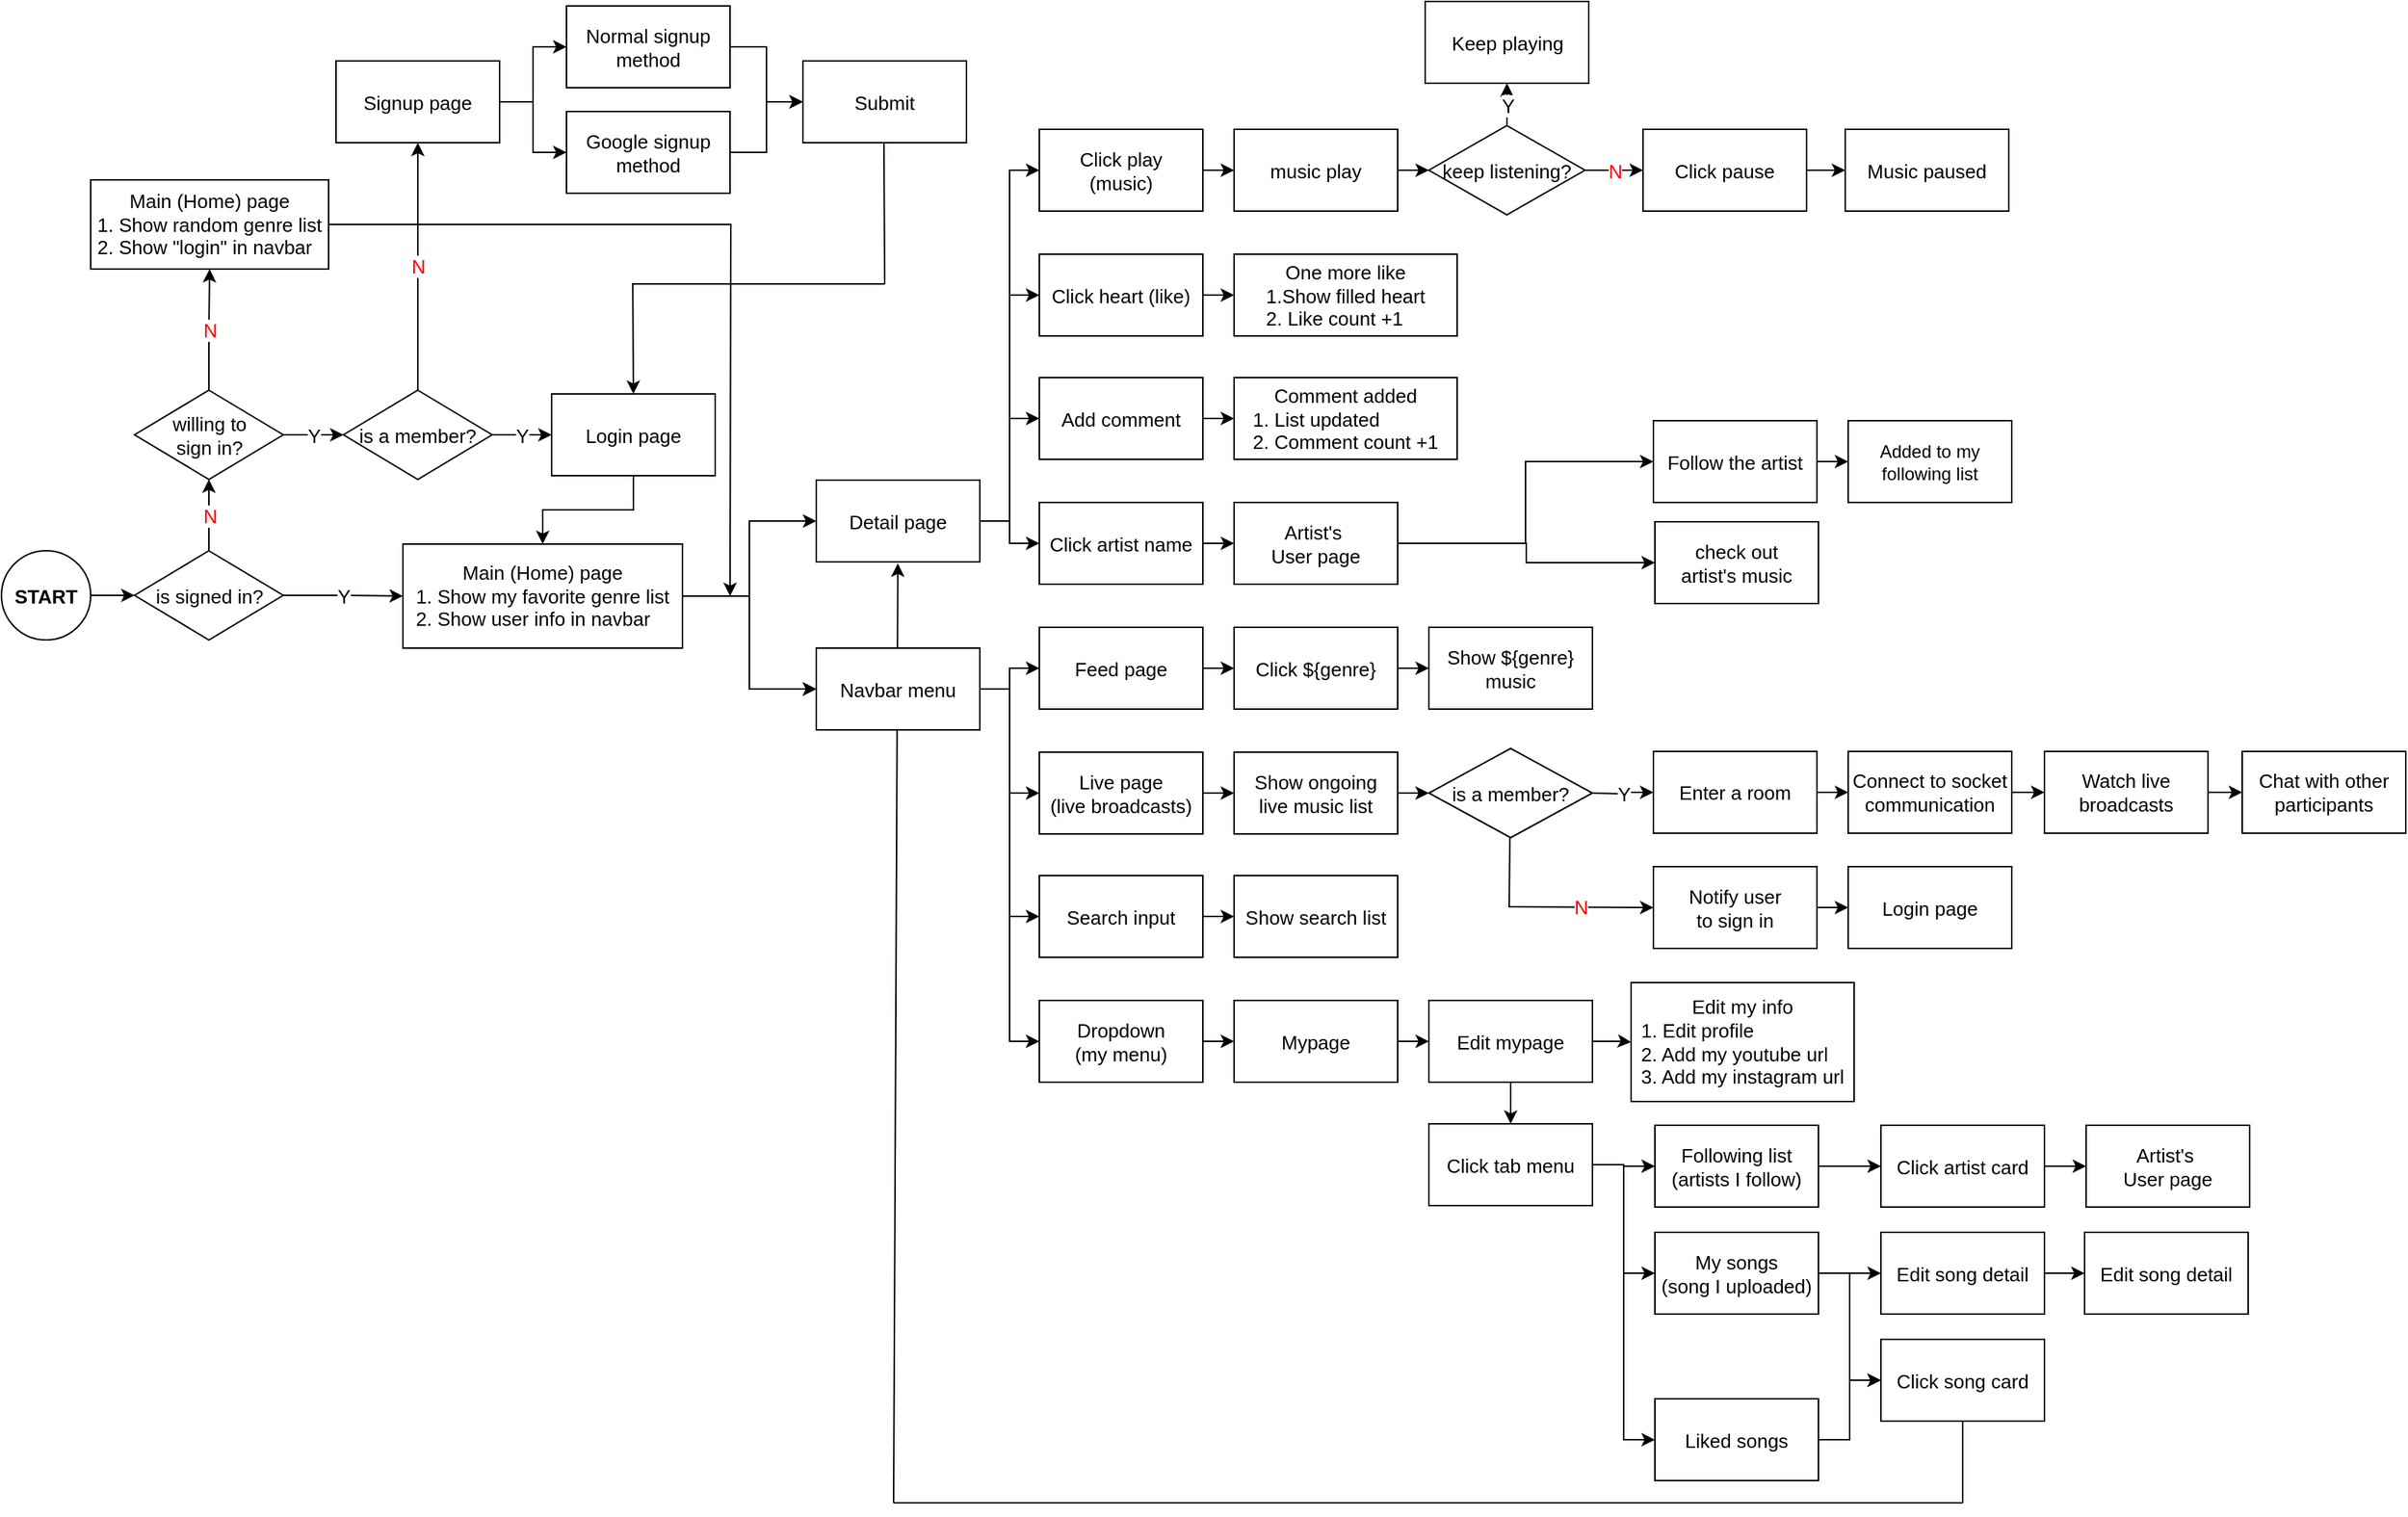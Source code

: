 <mxfile version="20.0.4" type="github"><diagram id="C5RBs43oDa-KdzZeNtuy" name="Page-1"><mxGraphModel dx="1042" dy="988" grid="1" gridSize="10" guides="1" tooltips="1" connect="1" arrows="1" fold="1" page="1" pageScale="1" pageWidth="1169" pageHeight="827" math="0" shadow="0"><root><mxCell id="WIyWlLk6GJQsqaUBKTNV-0"/><mxCell id="WIyWlLk6GJQsqaUBKTNV-1" parent="WIyWlLk6GJQsqaUBKTNV-0"/><mxCell id="iDU3-oRrp1_YGWE-1CPB-9" value="" style="edgeStyle=orthogonalEdgeStyle;rounded=0;orthogonalLoop=1;jettySize=auto;html=1;fontSize=13;" edge="1" parent="WIyWlLk6GJQsqaUBKTNV-1" source="iDU3-oRrp1_YGWE-1CPB-0" target="iDU3-oRrp1_YGWE-1CPB-1"><mxGeometry relative="1" as="geometry"/></mxCell><mxCell id="iDU3-oRrp1_YGWE-1CPB-0" value="START" style="ellipse;whiteSpace=wrap;html=1;aspect=fixed;fontSize=13;fontStyle=1" vertex="1" parent="WIyWlLk6GJQsqaUBKTNV-1"><mxGeometry x="81" y="419.5" width="60" height="60" as="geometry"/></mxCell><mxCell id="iDU3-oRrp1_YGWE-1CPB-12" value="Y" style="edgeStyle=orthogonalEdgeStyle;rounded=0;orthogonalLoop=1;jettySize=auto;html=1;fontSize=13;" edge="1" parent="WIyWlLk6GJQsqaUBKTNV-1" source="iDU3-oRrp1_YGWE-1CPB-1" target="iDU3-oRrp1_YGWE-1CPB-11"><mxGeometry relative="1" as="geometry"/></mxCell><mxCell id="iDU3-oRrp1_YGWE-1CPB-145" value="N" style="edgeStyle=orthogonalEdgeStyle;rounded=0;orthogonalLoop=1;jettySize=auto;html=1;fontSize=13;fontColor=#FF0000;" edge="1" parent="WIyWlLk6GJQsqaUBKTNV-1" source="iDU3-oRrp1_YGWE-1CPB-1" target="iDU3-oRrp1_YGWE-1CPB-137"><mxGeometry relative="1" as="geometry"/></mxCell><mxCell id="iDU3-oRrp1_YGWE-1CPB-1" value="is signed in?" style="rhombus;whiteSpace=wrap;html=1;fontSize=13;" vertex="1" parent="WIyWlLk6GJQsqaUBKTNV-1"><mxGeometry x="170.5" y="419.5" width="100" height="60" as="geometry"/></mxCell><mxCell id="iDU3-oRrp1_YGWE-1CPB-25" value="Y" style="edgeStyle=orthogonalEdgeStyle;rounded=0;orthogonalLoop=1;jettySize=auto;html=1;fontSize=13;" edge="1" parent="WIyWlLk6GJQsqaUBKTNV-1" source="iDU3-oRrp1_YGWE-1CPB-2" target="iDU3-oRrp1_YGWE-1CPB-24"><mxGeometry relative="1" as="geometry"/></mxCell><mxCell id="iDU3-oRrp1_YGWE-1CPB-148" value="&lt;font color=&quot;#ff0000&quot; style=&quot;font-size: 13px;&quot;&gt;N&lt;/font&gt;" style="edgeStyle=orthogonalEdgeStyle;rounded=0;orthogonalLoop=1;jettySize=auto;html=1;fontSize=13;fontColor=#000000;" edge="1" parent="WIyWlLk6GJQsqaUBKTNV-1" source="iDU3-oRrp1_YGWE-1CPB-2" target="iDU3-oRrp1_YGWE-1CPB-28"><mxGeometry relative="1" as="geometry"/></mxCell><mxCell id="iDU3-oRrp1_YGWE-1CPB-2" value="is a member?" style="rhombus;whiteSpace=wrap;html=1;fontSize=13;" vertex="1" parent="WIyWlLk6GJQsqaUBKTNV-1"><mxGeometry x="311" y="311.5" width="100" height="60" as="geometry"/></mxCell><mxCell id="iDU3-oRrp1_YGWE-1CPB-38" value="" style="edgeStyle=orthogonalEdgeStyle;rounded=0;orthogonalLoop=1;jettySize=auto;html=1;fontSize=13;" edge="1" parent="WIyWlLk6GJQsqaUBKTNV-1" source="iDU3-oRrp1_YGWE-1CPB-11" target="iDU3-oRrp1_YGWE-1CPB-36"><mxGeometry relative="1" as="geometry"/></mxCell><mxCell id="iDU3-oRrp1_YGWE-1CPB-39" value="" style="edgeStyle=orthogonalEdgeStyle;rounded=0;orthogonalLoop=1;jettySize=auto;html=1;fontSize=13;" edge="1" parent="WIyWlLk6GJQsqaUBKTNV-1" source="iDU3-oRrp1_YGWE-1CPB-11" target="iDU3-oRrp1_YGWE-1CPB-36"><mxGeometry relative="1" as="geometry"/></mxCell><mxCell id="iDU3-oRrp1_YGWE-1CPB-40" style="edgeStyle=orthogonalEdgeStyle;rounded=0;orthogonalLoop=1;jettySize=auto;html=1;fontSize=13;" edge="1" parent="WIyWlLk6GJQsqaUBKTNV-1" source="iDU3-oRrp1_YGWE-1CPB-11" target="iDU3-oRrp1_YGWE-1CPB-35"><mxGeometry relative="1" as="geometry"/></mxCell><mxCell id="iDU3-oRrp1_YGWE-1CPB-11" value="Main (Home) page&lt;br style=&quot;font-size: 13px;&quot;&gt;&lt;div style=&quot;text-align: left; font-size: 13px;&quot;&gt;&lt;span style=&quot;background-color: initial; font-size: 13px;&quot;&gt;1. Show my favorite genre list&lt;/span&gt;&lt;/div&gt;&lt;div style=&quot;text-align: left; font-size: 13px;&quot;&gt;&lt;span style=&quot;background-color: initial; font-size: 13px;&quot;&gt;2. Show user info in navbar&lt;/span&gt;&lt;/div&gt;" style="whiteSpace=wrap;html=1;fontSize=13;" vertex="1" parent="WIyWlLk6GJQsqaUBKTNV-1"><mxGeometry x="351" y="415" width="188" height="70" as="geometry"/></mxCell><mxCell id="iDU3-oRrp1_YGWE-1CPB-149" style="edgeStyle=orthogonalEdgeStyle;rounded=0;orthogonalLoop=1;jettySize=auto;html=1;fontSize=13;fontColor=#FF0000;" edge="1" parent="WIyWlLk6GJQsqaUBKTNV-1" source="iDU3-oRrp1_YGWE-1CPB-21"><mxGeometry relative="1" as="geometry"><mxPoint x="571" y="450" as="targetPoint"/></mxGeometry></mxCell><mxCell id="iDU3-oRrp1_YGWE-1CPB-21" value="Main (Home) page&lt;br style=&quot;font-size: 13px;&quot;&gt;&lt;div style=&quot;text-align: left; font-size: 13px;&quot;&gt;&lt;span style=&quot;background-color: initial; font-size: 13px;&quot;&gt;1. Show random genre list&lt;/span&gt;&lt;/div&gt;&lt;div style=&quot;text-align: left; font-size: 13px;&quot;&gt;&lt;span style=&quot;background-color: initial; font-size: 13px;&quot;&gt;2. Show &quot;login&quot; in navbar&lt;/span&gt;&lt;/div&gt;" style="whiteSpace=wrap;html=1;fontSize=13;" vertex="1" parent="WIyWlLk6GJQsqaUBKTNV-1"><mxGeometry x="141" y="170" width="160" height="60" as="geometry"/></mxCell><mxCell id="iDU3-oRrp1_YGWE-1CPB-31" style="edgeStyle=orthogonalEdgeStyle;rounded=0;orthogonalLoop=1;jettySize=auto;html=1;fontSize=13;" edge="1" parent="WIyWlLk6GJQsqaUBKTNV-1" source="iDU3-oRrp1_YGWE-1CPB-24" target="iDU3-oRrp1_YGWE-1CPB-11"><mxGeometry relative="1" as="geometry"/></mxCell><mxCell id="iDU3-oRrp1_YGWE-1CPB-24" value="Login page" style="whiteSpace=wrap;html=1;fontSize=13;" vertex="1" parent="WIyWlLk6GJQsqaUBKTNV-1"><mxGeometry x="451" y="314" width="110" height="55" as="geometry"/></mxCell><mxCell id="iDU3-oRrp1_YGWE-1CPB-240" style="edgeStyle=orthogonalEdgeStyle;rounded=0;orthogonalLoop=1;jettySize=auto;html=1;entryX=0;entryY=0.5;entryDx=0;entryDy=0;fontFamily=Tahoma;fontSize=13;fontColor=#FF0000;" edge="1" parent="WIyWlLk6GJQsqaUBKTNV-1" source="iDU3-oRrp1_YGWE-1CPB-28" target="iDU3-oRrp1_YGWE-1CPB-238"><mxGeometry relative="1" as="geometry"/></mxCell><mxCell id="iDU3-oRrp1_YGWE-1CPB-241" style="edgeStyle=orthogonalEdgeStyle;rounded=0;orthogonalLoop=1;jettySize=auto;html=1;entryX=0;entryY=0.5;entryDx=0;entryDy=0;fontFamily=Tahoma;fontSize=13;fontColor=#FF0000;" edge="1" parent="WIyWlLk6GJQsqaUBKTNV-1" source="iDU3-oRrp1_YGWE-1CPB-28" target="iDU3-oRrp1_YGWE-1CPB-239"><mxGeometry relative="1" as="geometry"/></mxCell><mxCell id="iDU3-oRrp1_YGWE-1CPB-28" value="Signup page" style="whiteSpace=wrap;html=1;fontSize=13;" vertex="1" parent="WIyWlLk6GJQsqaUBKTNV-1"><mxGeometry x="306" y="90" width="110" height="55" as="geometry"/></mxCell><mxCell id="iDU3-oRrp1_YGWE-1CPB-177" value="" style="edgeStyle=orthogonalEdgeStyle;rounded=0;orthogonalLoop=1;jettySize=auto;html=1;fontSize=13;fontColor=#000000;" edge="1" parent="WIyWlLk6GJQsqaUBKTNV-1" source="iDU3-oRrp1_YGWE-1CPB-32" target="iDU3-oRrp1_YGWE-1CPB-101"><mxGeometry relative="1" as="geometry"/></mxCell><mxCell id="iDU3-oRrp1_YGWE-1CPB-32" value="Feed page" style="whiteSpace=wrap;html=1;fontSize=13;" vertex="1" parent="WIyWlLk6GJQsqaUBKTNV-1"><mxGeometry x="779" y="471" width="110" height="55" as="geometry"/></mxCell><mxCell id="iDU3-oRrp1_YGWE-1CPB-181" value="" style="edgeStyle=orthogonalEdgeStyle;rounded=0;orthogonalLoop=1;jettySize=auto;html=1;fontSize=13;fontColor=#000000;" edge="1" parent="WIyWlLk6GJQsqaUBKTNV-1" source="iDU3-oRrp1_YGWE-1CPB-33" target="iDU3-oRrp1_YGWE-1CPB-150"><mxGeometry relative="1" as="geometry"/></mxCell><mxCell id="iDU3-oRrp1_YGWE-1CPB-33" value="Search input" style="whiteSpace=wrap;html=1;fontSize=13;" vertex="1" parent="WIyWlLk6GJQsqaUBKTNV-1"><mxGeometry x="779" y="638" width="110" height="55" as="geometry"/></mxCell><mxCell id="iDU3-oRrp1_YGWE-1CPB-179" value="" style="edgeStyle=orthogonalEdgeStyle;rounded=0;orthogonalLoop=1;jettySize=auto;html=1;fontSize=13;fontColor=#000000;" edge="1" parent="WIyWlLk6GJQsqaUBKTNV-1" source="iDU3-oRrp1_YGWE-1CPB-34" target="iDU3-oRrp1_YGWE-1CPB-103"><mxGeometry relative="1" as="geometry"/></mxCell><mxCell id="iDU3-oRrp1_YGWE-1CPB-34" value="Live page&lt;br style=&quot;font-size: 13px;&quot;&gt;(live broadcasts)" style="whiteSpace=wrap;html=1;fontSize=13;" vertex="1" parent="WIyWlLk6GJQsqaUBKTNV-1"><mxGeometry x="779" y="555" width="110" height="55" as="geometry"/></mxCell><mxCell id="iDU3-oRrp1_YGWE-1CPB-50" style="edgeStyle=orthogonalEdgeStyle;rounded=0;orthogonalLoop=1;jettySize=auto;html=1;entryX=0;entryY=0.5;entryDx=0;entryDy=0;fontSize=13;" edge="1" parent="WIyWlLk6GJQsqaUBKTNV-1" source="iDU3-oRrp1_YGWE-1CPB-35" target="iDU3-oRrp1_YGWE-1CPB-49"><mxGeometry relative="1" as="geometry"/></mxCell><mxCell id="iDU3-oRrp1_YGWE-1CPB-51" style="edgeStyle=orthogonalEdgeStyle;rounded=0;orthogonalLoop=1;jettySize=auto;html=1;entryX=0;entryY=0.5;entryDx=0;entryDy=0;fontSize=13;" edge="1" parent="WIyWlLk6GJQsqaUBKTNV-1" source="iDU3-oRrp1_YGWE-1CPB-35" target="iDU3-oRrp1_YGWE-1CPB-48"><mxGeometry relative="1" as="geometry"/></mxCell><mxCell id="iDU3-oRrp1_YGWE-1CPB-52" style="edgeStyle=orthogonalEdgeStyle;rounded=0;orthogonalLoop=1;jettySize=auto;html=1;entryX=0;entryY=0.5;entryDx=0;entryDy=0;fontSize=13;" edge="1" parent="WIyWlLk6GJQsqaUBKTNV-1" source="iDU3-oRrp1_YGWE-1CPB-35" target="iDU3-oRrp1_YGWE-1CPB-47"><mxGeometry relative="1" as="geometry"/></mxCell><mxCell id="iDU3-oRrp1_YGWE-1CPB-109" style="edgeStyle=orthogonalEdgeStyle;rounded=0;orthogonalLoop=1;jettySize=auto;html=1;entryX=0;entryY=0.5;entryDx=0;entryDy=0;fontSize=13;fontColor=#000000;" edge="1" parent="WIyWlLk6GJQsqaUBKTNV-1" source="iDU3-oRrp1_YGWE-1CPB-35" target="iDU3-oRrp1_YGWE-1CPB-108"><mxGeometry relative="1" as="geometry"/></mxCell><mxCell id="iDU3-oRrp1_YGWE-1CPB-35" value="Detail page" style="whiteSpace=wrap;html=1;fontSize=13;" vertex="1" parent="WIyWlLk6GJQsqaUBKTNV-1"><mxGeometry x="629" y="372" width="110" height="55" as="geometry"/></mxCell><mxCell id="iDU3-oRrp1_YGWE-1CPB-41" value="" style="edgeStyle=orthogonalEdgeStyle;rounded=0;orthogonalLoop=1;jettySize=auto;html=1;fontSize=13;" edge="1" parent="WIyWlLk6GJQsqaUBKTNV-1" source="iDU3-oRrp1_YGWE-1CPB-36" target="iDU3-oRrp1_YGWE-1CPB-32"><mxGeometry relative="1" as="geometry"/></mxCell><mxCell id="iDU3-oRrp1_YGWE-1CPB-42" style="edgeStyle=orthogonalEdgeStyle;rounded=0;orthogonalLoop=1;jettySize=auto;html=1;entryX=0;entryY=0.5;entryDx=0;entryDy=0;fontSize=13;" edge="1" parent="WIyWlLk6GJQsqaUBKTNV-1" source="iDU3-oRrp1_YGWE-1CPB-36" target="iDU3-oRrp1_YGWE-1CPB-34"><mxGeometry relative="1" as="geometry"/></mxCell><mxCell id="iDU3-oRrp1_YGWE-1CPB-46" style="edgeStyle=orthogonalEdgeStyle;rounded=0;orthogonalLoop=1;jettySize=auto;html=1;entryX=0;entryY=0.5;entryDx=0;entryDy=0;fontSize=13;" edge="1" parent="WIyWlLk6GJQsqaUBKTNV-1" source="iDU3-oRrp1_YGWE-1CPB-36" target="iDU3-oRrp1_YGWE-1CPB-33"><mxGeometry relative="1" as="geometry"/></mxCell><mxCell id="iDU3-oRrp1_YGWE-1CPB-167" style="edgeStyle=orthogonalEdgeStyle;rounded=0;orthogonalLoop=1;jettySize=auto;html=1;entryX=0;entryY=0.5;entryDx=0;entryDy=0;fontSize=13;fontColor=#FF0000;" edge="1" parent="WIyWlLk6GJQsqaUBKTNV-1" source="iDU3-oRrp1_YGWE-1CPB-36" target="iDU3-oRrp1_YGWE-1CPB-164"><mxGeometry relative="1" as="geometry"/></mxCell><mxCell id="iDU3-oRrp1_YGWE-1CPB-68" style="edgeStyle=orthogonalEdgeStyle;rounded=0;orthogonalLoop=1;jettySize=auto;html=1;entryX=0;entryY=0.5;entryDx=0;entryDy=0;fontSize=13;" edge="1" parent="WIyWlLk6GJQsqaUBKTNV-1" source="iDU3-oRrp1_YGWE-1CPB-47" target="iDU3-oRrp1_YGWE-1CPB-62"><mxGeometry relative="1" as="geometry"/></mxCell><mxCell id="iDU3-oRrp1_YGWE-1CPB-47" value="Click play&lt;br style=&quot;font-size: 13px;&quot;&gt;(music)" style="whiteSpace=wrap;html=1;fontSize=13;" vertex="1" parent="WIyWlLk6GJQsqaUBKTNV-1"><mxGeometry x="779" y="136" width="110" height="55" as="geometry"/></mxCell><mxCell id="iDU3-oRrp1_YGWE-1CPB-215" value="" style="edgeStyle=orthogonalEdgeStyle;rounded=0;orthogonalLoop=1;jettySize=auto;html=1;fontSize=13;fontColor=#FF0000;" edge="1" parent="WIyWlLk6GJQsqaUBKTNV-1" source="iDU3-oRrp1_YGWE-1CPB-48" target="iDU3-oRrp1_YGWE-1CPB-115"><mxGeometry relative="1" as="geometry"/></mxCell><mxCell id="iDU3-oRrp1_YGWE-1CPB-48" value="Click heart (like)" style="whiteSpace=wrap;html=1;fontSize=13;" vertex="1" parent="WIyWlLk6GJQsqaUBKTNV-1"><mxGeometry x="779" y="220" width="110" height="55" as="geometry"/></mxCell><mxCell id="iDU3-oRrp1_YGWE-1CPB-95" style="edgeStyle=orthogonalEdgeStyle;rounded=0;orthogonalLoop=1;jettySize=auto;html=1;fontSize=13;fontColor=#000000;" edge="1" parent="WIyWlLk6GJQsqaUBKTNV-1" source="iDU3-oRrp1_YGWE-1CPB-49" target="iDU3-oRrp1_YGWE-1CPB-55"><mxGeometry relative="1" as="geometry"/></mxCell><mxCell id="iDU3-oRrp1_YGWE-1CPB-49" value="Add comment" style="whiteSpace=wrap;html=1;fontSize=13;" vertex="1" parent="WIyWlLk6GJQsqaUBKTNV-1"><mxGeometry x="779" y="303" width="110" height="55" as="geometry"/></mxCell><mxCell id="iDU3-oRrp1_YGWE-1CPB-55" value="Comment added&lt;br style=&quot;font-size: 13px;&quot;&gt;&lt;div style=&quot;text-align: left; font-size: 13px;&quot;&gt;&lt;span style=&quot;background-color: initial; font-size: 13px;&quot;&gt;1. List updated&lt;/span&gt;&lt;/div&gt;&lt;div style=&quot;text-align: left; font-size: 13px;&quot;&gt;&lt;span style=&quot;background-color: initial; font-size: 13px;&quot;&gt;2. Comment count +1&lt;/span&gt;&lt;/div&gt;" style="whiteSpace=wrap;html=1;fontSize=13;" vertex="1" parent="WIyWlLk6GJQsqaUBKTNV-1"><mxGeometry x="910" y="303" width="150" height="55" as="geometry"/></mxCell><mxCell id="iDU3-oRrp1_YGWE-1CPB-172" value="" style="edgeStyle=orthogonalEdgeStyle;rounded=0;orthogonalLoop=1;jettySize=auto;html=1;fontSize=13;fontColor=#FF0000;" edge="1" parent="WIyWlLk6GJQsqaUBKTNV-1" source="iDU3-oRrp1_YGWE-1CPB-62" target="iDU3-oRrp1_YGWE-1CPB-65"><mxGeometry relative="1" as="geometry"/></mxCell><mxCell id="iDU3-oRrp1_YGWE-1CPB-62" value="music play" style="whiteSpace=wrap;html=1;fontSize=13;" vertex="1" parent="WIyWlLk6GJQsqaUBKTNV-1"><mxGeometry x="910" y="136" width="110" height="55" as="geometry"/></mxCell><mxCell id="iDU3-oRrp1_YGWE-1CPB-72" value="" style="edgeStyle=orthogonalEdgeStyle;rounded=0;orthogonalLoop=1;jettySize=auto;html=1;fontSize=13;" edge="1" parent="WIyWlLk6GJQsqaUBKTNV-1" source="iDU3-oRrp1_YGWE-1CPB-63" target="iDU3-oRrp1_YGWE-1CPB-64"><mxGeometry relative="1" as="geometry"/></mxCell><mxCell id="iDU3-oRrp1_YGWE-1CPB-63" value="Click pause" style="whiteSpace=wrap;html=1;fontSize=13;" vertex="1" parent="WIyWlLk6GJQsqaUBKTNV-1"><mxGeometry x="1185" y="136" width="110" height="55" as="geometry"/></mxCell><mxCell id="iDU3-oRrp1_YGWE-1CPB-64" value="Music paused" style="whiteSpace=wrap;html=1;fontSize=13;" vertex="1" parent="WIyWlLk6GJQsqaUBKTNV-1"><mxGeometry x="1321" y="136" width="110" height="55" as="geometry"/></mxCell><mxCell id="iDU3-oRrp1_YGWE-1CPB-173" value="N" style="edgeStyle=orthogonalEdgeStyle;rounded=0;orthogonalLoop=1;jettySize=auto;html=1;fontSize=13;fontColor=#FF0000;" edge="1" parent="WIyWlLk6GJQsqaUBKTNV-1" source="iDU3-oRrp1_YGWE-1CPB-65" target="iDU3-oRrp1_YGWE-1CPB-63"><mxGeometry relative="1" as="geometry"/></mxCell><mxCell id="iDU3-oRrp1_YGWE-1CPB-174" value="&lt;font color=&quot;#000000&quot; style=&quot;font-size: 13px;&quot;&gt;Y&lt;/font&gt;" style="edgeStyle=orthogonalEdgeStyle;rounded=0;orthogonalLoop=1;jettySize=auto;html=1;fontSize=13;fontColor=#FF0000;" edge="1" parent="WIyWlLk6GJQsqaUBKTNV-1" source="iDU3-oRrp1_YGWE-1CPB-65" target="iDU3-oRrp1_YGWE-1CPB-91"><mxGeometry relative="1" as="geometry"/></mxCell><mxCell id="iDU3-oRrp1_YGWE-1CPB-65" value="keep listening?" style="rhombus;whiteSpace=wrap;html=1;fontSize=13;" vertex="1" parent="WIyWlLk6GJQsqaUBKTNV-1"><mxGeometry x="1041" y="133.5" width="105" height="60" as="geometry"/></mxCell><mxCell id="iDU3-oRrp1_YGWE-1CPB-91" value="Keep playing" style="whiteSpace=wrap;html=1;fontSize=13;" vertex="1" parent="WIyWlLk6GJQsqaUBKTNV-1"><mxGeometry x="1038.5" y="50" width="110" height="55" as="geometry"/></mxCell><mxCell id="iDU3-oRrp1_YGWE-1CPB-178" value="" style="edgeStyle=orthogonalEdgeStyle;rounded=0;orthogonalLoop=1;jettySize=auto;html=1;fontSize=13;fontColor=#000000;" edge="1" parent="WIyWlLk6GJQsqaUBKTNV-1" source="iDU3-oRrp1_YGWE-1CPB-101" target="iDU3-oRrp1_YGWE-1CPB-132"><mxGeometry relative="1" as="geometry"/></mxCell><mxCell id="iDU3-oRrp1_YGWE-1CPB-101" value="Click ${genre}" style="whiteSpace=wrap;html=1;fontSize=13;" vertex="1" parent="WIyWlLk6GJQsqaUBKTNV-1"><mxGeometry x="910" y="471" width="110" height="55" as="geometry"/></mxCell><mxCell id="iDU3-oRrp1_YGWE-1CPB-210" value="" style="edgeStyle=orthogonalEdgeStyle;rounded=0;orthogonalLoop=1;jettySize=auto;html=1;fontSize=13;fontColor=#000000;" edge="1" parent="WIyWlLk6GJQsqaUBKTNV-1" source="iDU3-oRrp1_YGWE-1CPB-102" target="iDU3-oRrp1_YGWE-1CPB-130"><mxGeometry relative="1" as="geometry"/></mxCell><mxCell id="iDU3-oRrp1_YGWE-1CPB-102" value="Enter a room" style="whiteSpace=wrap;html=1;fontSize=13;" vertex="1" parent="WIyWlLk6GJQsqaUBKTNV-1"><mxGeometry x="1192" y="554.5" width="110" height="55" as="geometry"/></mxCell><mxCell id="iDU3-oRrp1_YGWE-1CPB-180" value="" style="edgeStyle=orthogonalEdgeStyle;rounded=0;orthogonalLoop=1;jettySize=auto;html=1;fontSize=13;fontColor=#000000;" edge="1" parent="WIyWlLk6GJQsqaUBKTNV-1" source="iDU3-oRrp1_YGWE-1CPB-103" target="iDU3-oRrp1_YGWE-1CPB-152"><mxGeometry relative="1" as="geometry"/></mxCell><mxCell id="iDU3-oRrp1_YGWE-1CPB-103" value="Show ongoing&lt;br style=&quot;font-size: 13px;&quot;&gt;live music list" style="whiteSpace=wrap;html=1;fontSize=13;" vertex="1" parent="WIyWlLk6GJQsqaUBKTNV-1"><mxGeometry x="910" y="555" width="110" height="55" as="geometry"/></mxCell><mxCell id="iDU3-oRrp1_YGWE-1CPB-175" value="" style="edgeStyle=orthogonalEdgeStyle;rounded=0;orthogonalLoop=1;jettySize=auto;html=1;fontSize=13;fontColor=#000000;" edge="1" parent="WIyWlLk6GJQsqaUBKTNV-1" source="iDU3-oRrp1_YGWE-1CPB-108" target="iDU3-oRrp1_YGWE-1CPB-114"><mxGeometry relative="1" as="geometry"/></mxCell><mxCell id="iDU3-oRrp1_YGWE-1CPB-108" value="Click artist name" style="whiteSpace=wrap;html=1;fontSize=13;" vertex="1" parent="WIyWlLk6GJQsqaUBKTNV-1"><mxGeometry x="779" y="387" width="110" height="55" as="geometry"/></mxCell><mxCell id="iDU3-oRrp1_YGWE-1CPB-234" style="edgeStyle=orthogonalEdgeStyle;rounded=0;orthogonalLoop=1;jettySize=auto;html=1;entryX=0;entryY=0.5;entryDx=0;entryDy=0;fontFamily=Tahoma;fontSize=13;fontColor=#FF0000;" edge="1" parent="WIyWlLk6GJQsqaUBKTNV-1" source="iDU3-oRrp1_YGWE-1CPB-114" target="iDU3-oRrp1_YGWE-1CPB-116"><mxGeometry relative="1" as="geometry"/></mxCell><mxCell id="iDU3-oRrp1_YGWE-1CPB-235" style="edgeStyle=orthogonalEdgeStyle;rounded=0;orthogonalLoop=1;jettySize=auto;html=1;entryX=0;entryY=0.5;entryDx=0;entryDy=0;fontFamily=Tahoma;fontSize=13;fontColor=#FF0000;" edge="1" parent="WIyWlLk6GJQsqaUBKTNV-1" source="iDU3-oRrp1_YGWE-1CPB-114" target="iDU3-oRrp1_YGWE-1CPB-220"><mxGeometry relative="1" as="geometry"/></mxCell><mxCell id="iDU3-oRrp1_YGWE-1CPB-114" value="Artist's&amp;nbsp;&lt;br style=&quot;font-size: 13px;&quot;&gt;User page" style="whiteSpace=wrap;html=1;fontSize=13;" vertex="1" parent="WIyWlLk6GJQsqaUBKTNV-1"><mxGeometry x="910" y="387" width="110" height="55" as="geometry"/></mxCell><mxCell id="iDU3-oRrp1_YGWE-1CPB-115" value="One more like&lt;br style=&quot;font-size: 13px;&quot;&gt;&lt;div style=&quot;text-align: left; font-size: 13px;&quot;&gt;&lt;span style=&quot;background-color: initial; font-size: 13px;&quot;&gt;1.Show filled heart&lt;/span&gt;&lt;/div&gt;&lt;div style=&quot;text-align: left; font-size: 13px;&quot;&gt;&lt;span style=&quot;background-color: initial; font-size: 13px;&quot;&gt;2. Like count +1&lt;/span&gt;&lt;/div&gt;" style="whiteSpace=wrap;html=1;fontSize=13;" vertex="1" parent="WIyWlLk6GJQsqaUBKTNV-1"><mxGeometry x="910" y="220" width="150" height="55" as="geometry"/></mxCell><mxCell id="iDU3-oRrp1_YGWE-1CPB-237" value="" style="edgeStyle=orthogonalEdgeStyle;rounded=0;orthogonalLoop=1;jettySize=auto;html=1;fontFamily=Tahoma;fontSize=13;fontColor=#FF0000;" edge="1" parent="WIyWlLk6GJQsqaUBKTNV-1" source="iDU3-oRrp1_YGWE-1CPB-116" target="iDU3-oRrp1_YGWE-1CPB-236"><mxGeometry relative="1" as="geometry"/></mxCell><mxCell id="iDU3-oRrp1_YGWE-1CPB-116" value="Follow the artist" style="whiteSpace=wrap;html=1;fontSize=13;" vertex="1" parent="WIyWlLk6GJQsqaUBKTNV-1"><mxGeometry x="1192" y="332" width="110" height="55" as="geometry"/></mxCell><mxCell id="iDU3-oRrp1_YGWE-1CPB-118" value="Chat with other participants" style="whiteSpace=wrap;html=1;fontSize=13;" vertex="1" parent="WIyWlLk6GJQsqaUBKTNV-1"><mxGeometry x="1588" y="554.5" width="110" height="55" as="geometry"/></mxCell><mxCell id="iDU3-oRrp1_YGWE-1CPB-198" style="edgeStyle=orthogonalEdgeStyle;rounded=0;orthogonalLoop=1;jettySize=auto;html=1;entryX=0;entryY=0.5;entryDx=0;entryDy=0;fontSize=13;fontColor=#000000;" edge="1" parent="WIyWlLk6GJQsqaUBKTNV-1" source="iDU3-oRrp1_YGWE-1CPB-121" target="iDU3-oRrp1_YGWE-1CPB-126"><mxGeometry relative="1" as="geometry"/></mxCell><mxCell id="iDU3-oRrp1_YGWE-1CPB-199" style="edgeStyle=orthogonalEdgeStyle;rounded=0;orthogonalLoop=1;jettySize=auto;html=1;entryX=0;entryY=0.5;entryDx=0;entryDy=0;fontSize=13;fontColor=#000000;" edge="1" parent="WIyWlLk6GJQsqaUBKTNV-1" source="iDU3-oRrp1_YGWE-1CPB-121" target="iDU3-oRrp1_YGWE-1CPB-125"><mxGeometry relative="1" as="geometry"/></mxCell><mxCell id="iDU3-oRrp1_YGWE-1CPB-222" style="edgeStyle=orthogonalEdgeStyle;rounded=0;orthogonalLoop=1;jettySize=auto;html=1;entryX=0;entryY=0.5;entryDx=0;entryDy=0;fontSize=13;fontColor=#FF0000;" edge="1" parent="WIyWlLk6GJQsqaUBKTNV-1" source="iDU3-oRrp1_YGWE-1CPB-121" target="iDU3-oRrp1_YGWE-1CPB-124"><mxGeometry relative="1" as="geometry"/></mxCell><mxCell id="iDU3-oRrp1_YGWE-1CPB-121" value="Click tab menu" style="whiteSpace=wrap;html=1;fontSize=13;" vertex="1" parent="WIyWlLk6GJQsqaUBKTNV-1"><mxGeometry x="1041" y="805" width="110" height="55" as="geometry"/></mxCell><mxCell id="iDU3-oRrp1_YGWE-1CPB-202" value="" style="edgeStyle=orthogonalEdgeStyle;rounded=0;orthogonalLoop=1;jettySize=auto;html=1;fontSize=13;fontColor=#000000;" edge="1" parent="WIyWlLk6GJQsqaUBKTNV-1" source="iDU3-oRrp1_YGWE-1CPB-124" target="iDU3-oRrp1_YGWE-1CPB-160"><mxGeometry relative="1" as="geometry"/></mxCell><mxCell id="iDU3-oRrp1_YGWE-1CPB-124" value="Liked songs" style="whiteSpace=wrap;html=1;fontSize=13;" vertex="1" parent="WIyWlLk6GJQsqaUBKTNV-1"><mxGeometry x="1193" y="990" width="110" height="55" as="geometry"/></mxCell><mxCell id="iDU3-oRrp1_YGWE-1CPB-204" value="" style="edgeStyle=orthogonalEdgeStyle;rounded=0;orthogonalLoop=1;jettySize=auto;html=1;fontSize=13;fontColor=#000000;" edge="1" parent="WIyWlLk6GJQsqaUBKTNV-1" source="iDU3-oRrp1_YGWE-1CPB-125" target="iDU3-oRrp1_YGWE-1CPB-156"><mxGeometry relative="1" as="geometry"/></mxCell><mxCell id="iDU3-oRrp1_YGWE-1CPB-233" style="edgeStyle=orthogonalEdgeStyle;rounded=0;orthogonalLoop=1;jettySize=auto;html=1;entryX=0;entryY=0.5;entryDx=0;entryDy=0;fontSize=13;fontColor=#FF0000;" edge="1" parent="WIyWlLk6GJQsqaUBKTNV-1" source="iDU3-oRrp1_YGWE-1CPB-125" target="iDU3-oRrp1_YGWE-1CPB-160"><mxGeometry relative="1" as="geometry"/></mxCell><mxCell id="iDU3-oRrp1_YGWE-1CPB-125" value="My songs&lt;br style=&quot;font-size: 13px;&quot;&gt;(song I uploaded)" style="whiteSpace=wrap;html=1;fontSize=13;" vertex="1" parent="WIyWlLk6GJQsqaUBKTNV-1"><mxGeometry x="1193" y="878" width="110" height="55" as="geometry"/></mxCell><mxCell id="iDU3-oRrp1_YGWE-1CPB-203" value="" style="edgeStyle=orthogonalEdgeStyle;rounded=0;orthogonalLoop=1;jettySize=auto;html=1;fontSize=13;fontColor=#000000;" edge="1" parent="WIyWlLk6GJQsqaUBKTNV-1" source="iDU3-oRrp1_YGWE-1CPB-126" target="iDU3-oRrp1_YGWE-1CPB-157"><mxGeometry relative="1" as="geometry"/></mxCell><mxCell id="iDU3-oRrp1_YGWE-1CPB-126" value="Following list&lt;br style=&quot;font-size: 13px;&quot;&gt;(artists I follow)" style="whiteSpace=wrap;html=1;fontSize=13;" vertex="1" parent="WIyWlLk6GJQsqaUBKTNV-1"><mxGeometry x="1193" y="806" width="110" height="55" as="geometry"/></mxCell><mxCell id="iDU3-oRrp1_YGWE-1CPB-127" value="Edit my info&lt;br style=&quot;font-size: 13px;&quot;&gt;&lt;div style=&quot;text-align: left; font-size: 13px;&quot;&gt;&lt;span style=&quot;background-color: initial; font-size: 13px;&quot;&gt;1. Edit profile&lt;/span&gt;&lt;/div&gt;&lt;div style=&quot;text-align: left; font-size: 13px;&quot;&gt;&lt;span style=&quot;background-color: initial; font-size: 13px;&quot;&gt;2. Add my youtube url&lt;/span&gt;&lt;/div&gt;&lt;div style=&quot;text-align: left; font-size: 13px;&quot;&gt;&lt;span style=&quot;background-color: initial; font-size: 13px;&quot;&gt;3. Add my instagram url&lt;/span&gt;&lt;/div&gt;" style="whiteSpace=wrap;html=1;fontSize=13;" vertex="1" parent="WIyWlLk6GJQsqaUBKTNV-1"><mxGeometry x="1177" y="710" width="150" height="80" as="geometry"/></mxCell><mxCell id="iDU3-oRrp1_YGWE-1CPB-211" value="" style="edgeStyle=orthogonalEdgeStyle;rounded=0;orthogonalLoop=1;jettySize=auto;html=1;fontSize=13;fontColor=#000000;" edge="1" parent="WIyWlLk6GJQsqaUBKTNV-1" source="iDU3-oRrp1_YGWE-1CPB-130" target="iDU3-oRrp1_YGWE-1CPB-136"><mxGeometry relative="1" as="geometry"/></mxCell><mxCell id="iDU3-oRrp1_YGWE-1CPB-130" value="Connect to socket communication" style="whiteSpace=wrap;html=1;fontSize=13;" vertex="1" parent="WIyWlLk6GJQsqaUBKTNV-1"><mxGeometry x="1323" y="554.5" width="110" height="55" as="geometry"/></mxCell><mxCell id="iDU3-oRrp1_YGWE-1CPB-132" value="Show ${genre} music" style="whiteSpace=wrap;html=1;fontSize=13;" vertex="1" parent="WIyWlLk6GJQsqaUBKTNV-1"><mxGeometry x="1041" y="471" width="110" height="55" as="geometry"/></mxCell><mxCell id="iDU3-oRrp1_YGWE-1CPB-212" value="" style="edgeStyle=orthogonalEdgeStyle;rounded=0;orthogonalLoop=1;jettySize=auto;html=1;fontSize=13;fontColor=#000000;" edge="1" parent="WIyWlLk6GJQsqaUBKTNV-1" source="iDU3-oRrp1_YGWE-1CPB-136" target="iDU3-oRrp1_YGWE-1CPB-118"><mxGeometry relative="1" as="geometry"/></mxCell><mxCell id="iDU3-oRrp1_YGWE-1CPB-136" value="Watch live broadcasts" style="whiteSpace=wrap;html=1;fontSize=13;" vertex="1" parent="WIyWlLk6GJQsqaUBKTNV-1"><mxGeometry x="1455" y="554.5" width="110" height="55" as="geometry"/></mxCell><mxCell id="iDU3-oRrp1_YGWE-1CPB-146" value="N" style="edgeStyle=orthogonalEdgeStyle;rounded=0;orthogonalLoop=1;jettySize=auto;html=1;fontSize=13;fontColor=#FF0000;" edge="1" parent="WIyWlLk6GJQsqaUBKTNV-1" source="iDU3-oRrp1_YGWE-1CPB-137" target="iDU3-oRrp1_YGWE-1CPB-21"><mxGeometry relative="1" as="geometry"/></mxCell><mxCell id="iDU3-oRrp1_YGWE-1CPB-147" value="&lt;font color=&quot;#000000&quot; style=&quot;font-size: 13px;&quot;&gt;Y&lt;/font&gt;" style="edgeStyle=orthogonalEdgeStyle;rounded=0;orthogonalLoop=1;jettySize=auto;html=1;fontSize=13;fontColor=#FF0000;" edge="1" parent="WIyWlLk6GJQsqaUBKTNV-1" source="iDU3-oRrp1_YGWE-1CPB-137" target="iDU3-oRrp1_YGWE-1CPB-2"><mxGeometry relative="1" as="geometry"/></mxCell><mxCell id="iDU3-oRrp1_YGWE-1CPB-137" value="willing to &lt;br style=&quot;font-size: 13px;&quot;&gt;sign in?" style="rhombus;whiteSpace=wrap;html=1;fontSize=13;" vertex="1" parent="WIyWlLk6GJQsqaUBKTNV-1"><mxGeometry x="170.5" y="311.5" width="100" height="60" as="geometry"/></mxCell><mxCell id="iDU3-oRrp1_YGWE-1CPB-150" value="Show search list" style="whiteSpace=wrap;html=1;fontSize=13;" vertex="1" parent="WIyWlLk6GJQsqaUBKTNV-1"><mxGeometry x="910" y="638" width="110" height="55" as="geometry"/></mxCell><mxCell id="iDU3-oRrp1_YGWE-1CPB-189" value="Y" style="edgeStyle=orthogonalEdgeStyle;rounded=0;orthogonalLoop=1;jettySize=auto;html=1;fontSize=13;fontColor=#000000;" edge="1" parent="WIyWlLk6GJQsqaUBKTNV-1" target="iDU3-oRrp1_YGWE-1CPB-102"><mxGeometry relative="1" as="geometry"><mxPoint x="1149.952" y="582.526" as="sourcePoint"/></mxGeometry></mxCell><mxCell id="iDU3-oRrp1_YGWE-1CPB-152" value="is a member?" style="rhombus;whiteSpace=wrap;html=1;fontSize=13;" vertex="1" parent="WIyWlLk6GJQsqaUBKTNV-1"><mxGeometry x="1041" y="552.5" width="110" height="60" as="geometry"/></mxCell><mxCell id="iDU3-oRrp1_YGWE-1CPB-188" value="" style="edgeStyle=orthogonalEdgeStyle;rounded=0;orthogonalLoop=1;jettySize=auto;html=1;fontSize=13;fontColor=#000000;" edge="1" parent="WIyWlLk6GJQsqaUBKTNV-1" source="iDU3-oRrp1_YGWE-1CPB-153" target="iDU3-oRrp1_YGWE-1CPB-155"><mxGeometry relative="1" as="geometry"/></mxCell><mxCell id="iDU3-oRrp1_YGWE-1CPB-153" value="Notify user &lt;br style=&quot;font-size: 13px;&quot;&gt;to sign in" style="whiteSpace=wrap;html=1;fontSize=13;" vertex="1" parent="WIyWlLk6GJQsqaUBKTNV-1"><mxGeometry x="1192" y="632" width="110" height="55" as="geometry"/></mxCell><mxCell id="iDU3-oRrp1_YGWE-1CPB-155" value="Login page" style="whiteSpace=wrap;html=1;fontSize=13;" vertex="1" parent="WIyWlLk6GJQsqaUBKTNV-1"><mxGeometry x="1323" y="632" width="110" height="55" as="geometry"/></mxCell><mxCell id="iDU3-oRrp1_YGWE-1CPB-206" value="" style="edgeStyle=orthogonalEdgeStyle;rounded=0;orthogonalLoop=1;jettySize=auto;html=1;fontSize=13;fontColor=#000000;" edge="1" parent="WIyWlLk6GJQsqaUBKTNV-1" source="iDU3-oRrp1_YGWE-1CPB-156" target="iDU3-oRrp1_YGWE-1CPB-200"><mxGeometry relative="1" as="geometry"/></mxCell><mxCell id="iDU3-oRrp1_YGWE-1CPB-156" value="Edit song detail" style="whiteSpace=wrap;html=1;fontSize=13;" vertex="1" parent="WIyWlLk6GJQsqaUBKTNV-1"><mxGeometry x="1345" y="878" width="110" height="55" as="geometry"/></mxCell><mxCell id="iDU3-oRrp1_YGWE-1CPB-213" value="" style="edgeStyle=orthogonalEdgeStyle;rounded=0;orthogonalLoop=1;jettySize=auto;html=1;fontSize=13;fontColor=#000000;" edge="1" parent="WIyWlLk6GJQsqaUBKTNV-1" source="iDU3-oRrp1_YGWE-1CPB-157" target="iDU3-oRrp1_YGWE-1CPB-159"><mxGeometry relative="1" as="geometry"/></mxCell><mxCell id="iDU3-oRrp1_YGWE-1CPB-157" value="Click artist card" style="whiteSpace=wrap;html=1;fontSize=13;" vertex="1" parent="WIyWlLk6GJQsqaUBKTNV-1"><mxGeometry x="1345" y="806" width="110" height="55" as="geometry"/></mxCell><mxCell id="iDU3-oRrp1_YGWE-1CPB-159" value="Artist's&amp;nbsp;&lt;br style=&quot;font-size: 13px;&quot;&gt;User page" style="whiteSpace=wrap;html=1;fontSize=13;" vertex="1" parent="WIyWlLk6GJQsqaUBKTNV-1"><mxGeometry x="1483" y="806" width="110" height="55" as="geometry"/></mxCell><mxCell id="iDU3-oRrp1_YGWE-1CPB-160" value="Click song card" style="whiteSpace=wrap;html=1;fontSize=13;" vertex="1" parent="WIyWlLk6GJQsqaUBKTNV-1"><mxGeometry x="1345" y="950" width="110" height="55" as="geometry"/></mxCell><mxCell id="iDU3-oRrp1_YGWE-1CPB-207" value="" style="edgeStyle=orthogonalEdgeStyle;rounded=0;orthogonalLoop=1;jettySize=auto;html=1;fontSize=12;fontColor=#000000;" edge="1" parent="WIyWlLk6GJQsqaUBKTNV-1" target="iDU3-oRrp1_YGWE-1CPB-163"><mxGeometry relative="1" as="geometry"><mxPoint x="1382" y="975.517" as="sourcePoint"/></mxGeometry></mxCell><mxCell id="iDU3-oRrp1_YGWE-1CPB-182" value="" style="edgeStyle=orthogonalEdgeStyle;rounded=0;orthogonalLoop=1;jettySize=auto;html=1;fontSize=13;fontColor=#000000;" edge="1" parent="WIyWlLk6GJQsqaUBKTNV-1" source="iDU3-oRrp1_YGWE-1CPB-164" target="iDU3-oRrp1_YGWE-1CPB-165"><mxGeometry relative="1" as="geometry"/></mxCell><mxCell id="iDU3-oRrp1_YGWE-1CPB-164" value="Dropdown&lt;br style=&quot;font-size: 13px;&quot;&gt;(my menu)" style="whiteSpace=wrap;html=1;fontSize=13;" vertex="1" parent="WIyWlLk6GJQsqaUBKTNV-1"><mxGeometry x="779" y="722" width="110" height="55" as="geometry"/></mxCell><mxCell id="iDU3-oRrp1_YGWE-1CPB-183" value="" style="edgeStyle=orthogonalEdgeStyle;rounded=0;orthogonalLoop=1;jettySize=auto;html=1;fontSize=13;fontColor=#000000;" edge="1" parent="WIyWlLk6GJQsqaUBKTNV-1" source="iDU3-oRrp1_YGWE-1CPB-165" target="iDU3-oRrp1_YGWE-1CPB-166"><mxGeometry relative="1" as="geometry"/></mxCell><mxCell id="iDU3-oRrp1_YGWE-1CPB-165" value="Mypage" style="whiteSpace=wrap;html=1;fontSize=13;" vertex="1" parent="WIyWlLk6GJQsqaUBKTNV-1"><mxGeometry x="910" y="722" width="110" height="55" as="geometry"/></mxCell><mxCell id="iDU3-oRrp1_YGWE-1CPB-186" value="" style="edgeStyle=orthogonalEdgeStyle;rounded=0;orthogonalLoop=1;jettySize=auto;html=1;fontSize=13;fontColor=#000000;" edge="1" parent="WIyWlLk6GJQsqaUBKTNV-1" source="iDU3-oRrp1_YGWE-1CPB-166" target="iDU3-oRrp1_YGWE-1CPB-127"><mxGeometry relative="1" as="geometry"/></mxCell><mxCell id="iDU3-oRrp1_YGWE-1CPB-187" value="" style="edgeStyle=orthogonalEdgeStyle;rounded=0;orthogonalLoop=1;jettySize=auto;html=1;fontSize=13;fontColor=#000000;" edge="1" parent="WIyWlLk6GJQsqaUBKTNV-1" source="iDU3-oRrp1_YGWE-1CPB-166" target="iDU3-oRrp1_YGWE-1CPB-121"><mxGeometry relative="1" as="geometry"/></mxCell><mxCell id="iDU3-oRrp1_YGWE-1CPB-166" value="Edit mypage" style="whiteSpace=wrap;html=1;fontSize=13;" vertex="1" parent="WIyWlLk6GJQsqaUBKTNV-1"><mxGeometry x="1041" y="722" width="110" height="55" as="geometry"/></mxCell><mxCell id="iDU3-oRrp1_YGWE-1CPB-193" value="" style="endArrow=none;html=1;rounded=0;fontSize=13;fontColor=#000000;" edge="1" parent="WIyWlLk6GJQsqaUBKTNV-1"><mxGeometry width="50" height="50" relative="1" as="geometry"><mxPoint x="1095" y="659.5" as="sourcePoint"/><mxPoint x="1095.47" y="612.5" as="targetPoint"/></mxGeometry></mxCell><mxCell id="iDU3-oRrp1_YGWE-1CPB-194" value="&lt;font color=&quot;#ff0000&quot; style=&quot;font-size: 13px;&quot;&gt;N&lt;/font&gt;" style="endArrow=classic;html=1;rounded=0;fontSize=13;fontColor=#000000;entryX=0;entryY=0.5;entryDx=0;entryDy=0;" edge="1" parent="WIyWlLk6GJQsqaUBKTNV-1" target="iDU3-oRrp1_YGWE-1CPB-153"><mxGeometry width="50" height="50" relative="1" as="geometry"><mxPoint x="1095" y="659" as="sourcePoint"/><mxPoint x="1171" y="659" as="targetPoint"/></mxGeometry></mxCell><mxCell id="iDU3-oRrp1_YGWE-1CPB-200" value="Edit song detail" style="whiteSpace=wrap;html=1;fontSize=13;" vertex="1" parent="WIyWlLk6GJQsqaUBKTNV-1"><mxGeometry x="1482" y="878" width="110" height="55" as="geometry"/></mxCell><mxCell id="iDU3-oRrp1_YGWE-1CPB-220" value="check out &lt;br&gt;artist's music" style="whiteSpace=wrap;html=1;fontSize=13;" vertex="1" parent="WIyWlLk6GJQsqaUBKTNV-1"><mxGeometry x="1193" y="400" width="110" height="55" as="geometry"/></mxCell><mxCell id="iDU3-oRrp1_YGWE-1CPB-224" value="" style="endArrow=none;html=1;rounded=0;fontSize=13;fontColor=#FF0000;" edge="1" parent="WIyWlLk6GJQsqaUBKTNV-1"><mxGeometry width="50" height="50" relative="1" as="geometry"><mxPoint x="681" y="1060" as="sourcePoint"/><mxPoint x="1400" y="1060" as="targetPoint"/></mxGeometry></mxCell><mxCell id="iDU3-oRrp1_YGWE-1CPB-226" value="" style="endArrow=none;html=1;rounded=0;fontSize=13;fontColor=#FF0000;entryX=0.5;entryY=1;entryDx=0;entryDy=0;" edge="1" parent="WIyWlLk6GJQsqaUBKTNV-1" target="iDU3-oRrp1_YGWE-1CPB-160"><mxGeometry width="50" height="50" relative="1" as="geometry"><mxPoint x="1400" y="1060" as="sourcePoint"/><mxPoint x="1397.47" y="1075" as="targetPoint"/></mxGeometry></mxCell><mxCell id="iDU3-oRrp1_YGWE-1CPB-229" value="" style="endArrow=classic;html=1;rounded=0;fontSize=13;fontColor=#FF0000;" edge="1" parent="WIyWlLk6GJQsqaUBKTNV-1"><mxGeometry width="50" height="50" relative="1" as="geometry"><mxPoint x="681" y="1060" as="sourcePoint"/><mxPoint x="683.86" y="428" as="targetPoint"/></mxGeometry></mxCell><mxCell id="iDU3-oRrp1_YGWE-1CPB-36" value="Navbar menu" style="whiteSpace=wrap;html=1;fontSize=13;" vertex="1" parent="WIyWlLk6GJQsqaUBKTNV-1"><mxGeometry x="629" y="485" width="110" height="55" as="geometry"/></mxCell><mxCell id="iDU3-oRrp1_YGWE-1CPB-236" value="Added to my following list" style="whiteSpace=wrap;html=1;" vertex="1" parent="WIyWlLk6GJQsqaUBKTNV-1"><mxGeometry x="1323" y="332" width="110" height="55" as="geometry"/></mxCell><mxCell id="iDU3-oRrp1_YGWE-1CPB-246" style="edgeStyle=orthogonalEdgeStyle;rounded=0;orthogonalLoop=1;jettySize=auto;html=1;entryX=0;entryY=0.5;entryDx=0;entryDy=0;fontFamily=Tahoma;fontSize=13;fontColor=#FF0000;" edge="1" parent="WIyWlLk6GJQsqaUBKTNV-1" source="iDU3-oRrp1_YGWE-1CPB-238" target="iDU3-oRrp1_YGWE-1CPB-244"><mxGeometry relative="1" as="geometry"/></mxCell><mxCell id="iDU3-oRrp1_YGWE-1CPB-238" value="Normal signup method" style="whiteSpace=wrap;html=1;fontSize=13;" vertex="1" parent="WIyWlLk6GJQsqaUBKTNV-1"><mxGeometry x="461" y="53" width="110" height="55" as="geometry"/></mxCell><mxCell id="iDU3-oRrp1_YGWE-1CPB-245" style="edgeStyle=orthogonalEdgeStyle;rounded=0;orthogonalLoop=1;jettySize=auto;html=1;entryX=0;entryY=0.5;entryDx=0;entryDy=0;fontFamily=Tahoma;fontSize=13;fontColor=#FF0000;" edge="1" parent="WIyWlLk6GJQsqaUBKTNV-1" source="iDU3-oRrp1_YGWE-1CPB-239" target="iDU3-oRrp1_YGWE-1CPB-244"><mxGeometry relative="1" as="geometry"/></mxCell><mxCell id="iDU3-oRrp1_YGWE-1CPB-239" value="Google signup method" style="whiteSpace=wrap;html=1;fontSize=13;" vertex="1" parent="WIyWlLk6GJQsqaUBKTNV-1"><mxGeometry x="461" y="124" width="110" height="55" as="geometry"/></mxCell><mxCell id="iDU3-oRrp1_YGWE-1CPB-244" value="Submit" style="whiteSpace=wrap;html=1;fontSize=13;" vertex="1" parent="WIyWlLk6GJQsqaUBKTNV-1"><mxGeometry x="620" y="90" width="110" height="55" as="geometry"/></mxCell><mxCell id="iDU3-oRrp1_YGWE-1CPB-248" value="" style="endArrow=none;html=1;rounded=0;fontFamily=Tahoma;fontSize=13;fontColor=#FF0000;" edge="1" parent="WIyWlLk6GJQsqaUBKTNV-1"><mxGeometry width="50" height="50" relative="1" as="geometry"><mxPoint x="675" y="240" as="sourcePoint"/><mxPoint x="674.5" y="145" as="targetPoint"/></mxGeometry></mxCell><mxCell id="iDU3-oRrp1_YGWE-1CPB-249" value="" style="endArrow=none;html=1;rounded=0;fontFamily=Tahoma;fontSize=13;fontColor=#FF0000;" edge="1" parent="WIyWlLk6GJQsqaUBKTNV-1"><mxGeometry width="50" height="50" relative="1" as="geometry"><mxPoint x="505" y="240" as="sourcePoint"/><mxPoint x="675" y="240" as="targetPoint"/></mxGeometry></mxCell><mxCell id="iDU3-oRrp1_YGWE-1CPB-250" value="" style="endArrow=classic;html=1;rounded=0;fontFamily=Tahoma;fontSize=13;fontColor=#FF0000;" edge="1" parent="WIyWlLk6GJQsqaUBKTNV-1"><mxGeometry width="50" height="50" relative="1" as="geometry"><mxPoint x="505.58" y="240.5" as="sourcePoint"/><mxPoint x="506" y="314" as="targetPoint"/></mxGeometry></mxCell></root></mxGraphModel></diagram></mxfile>